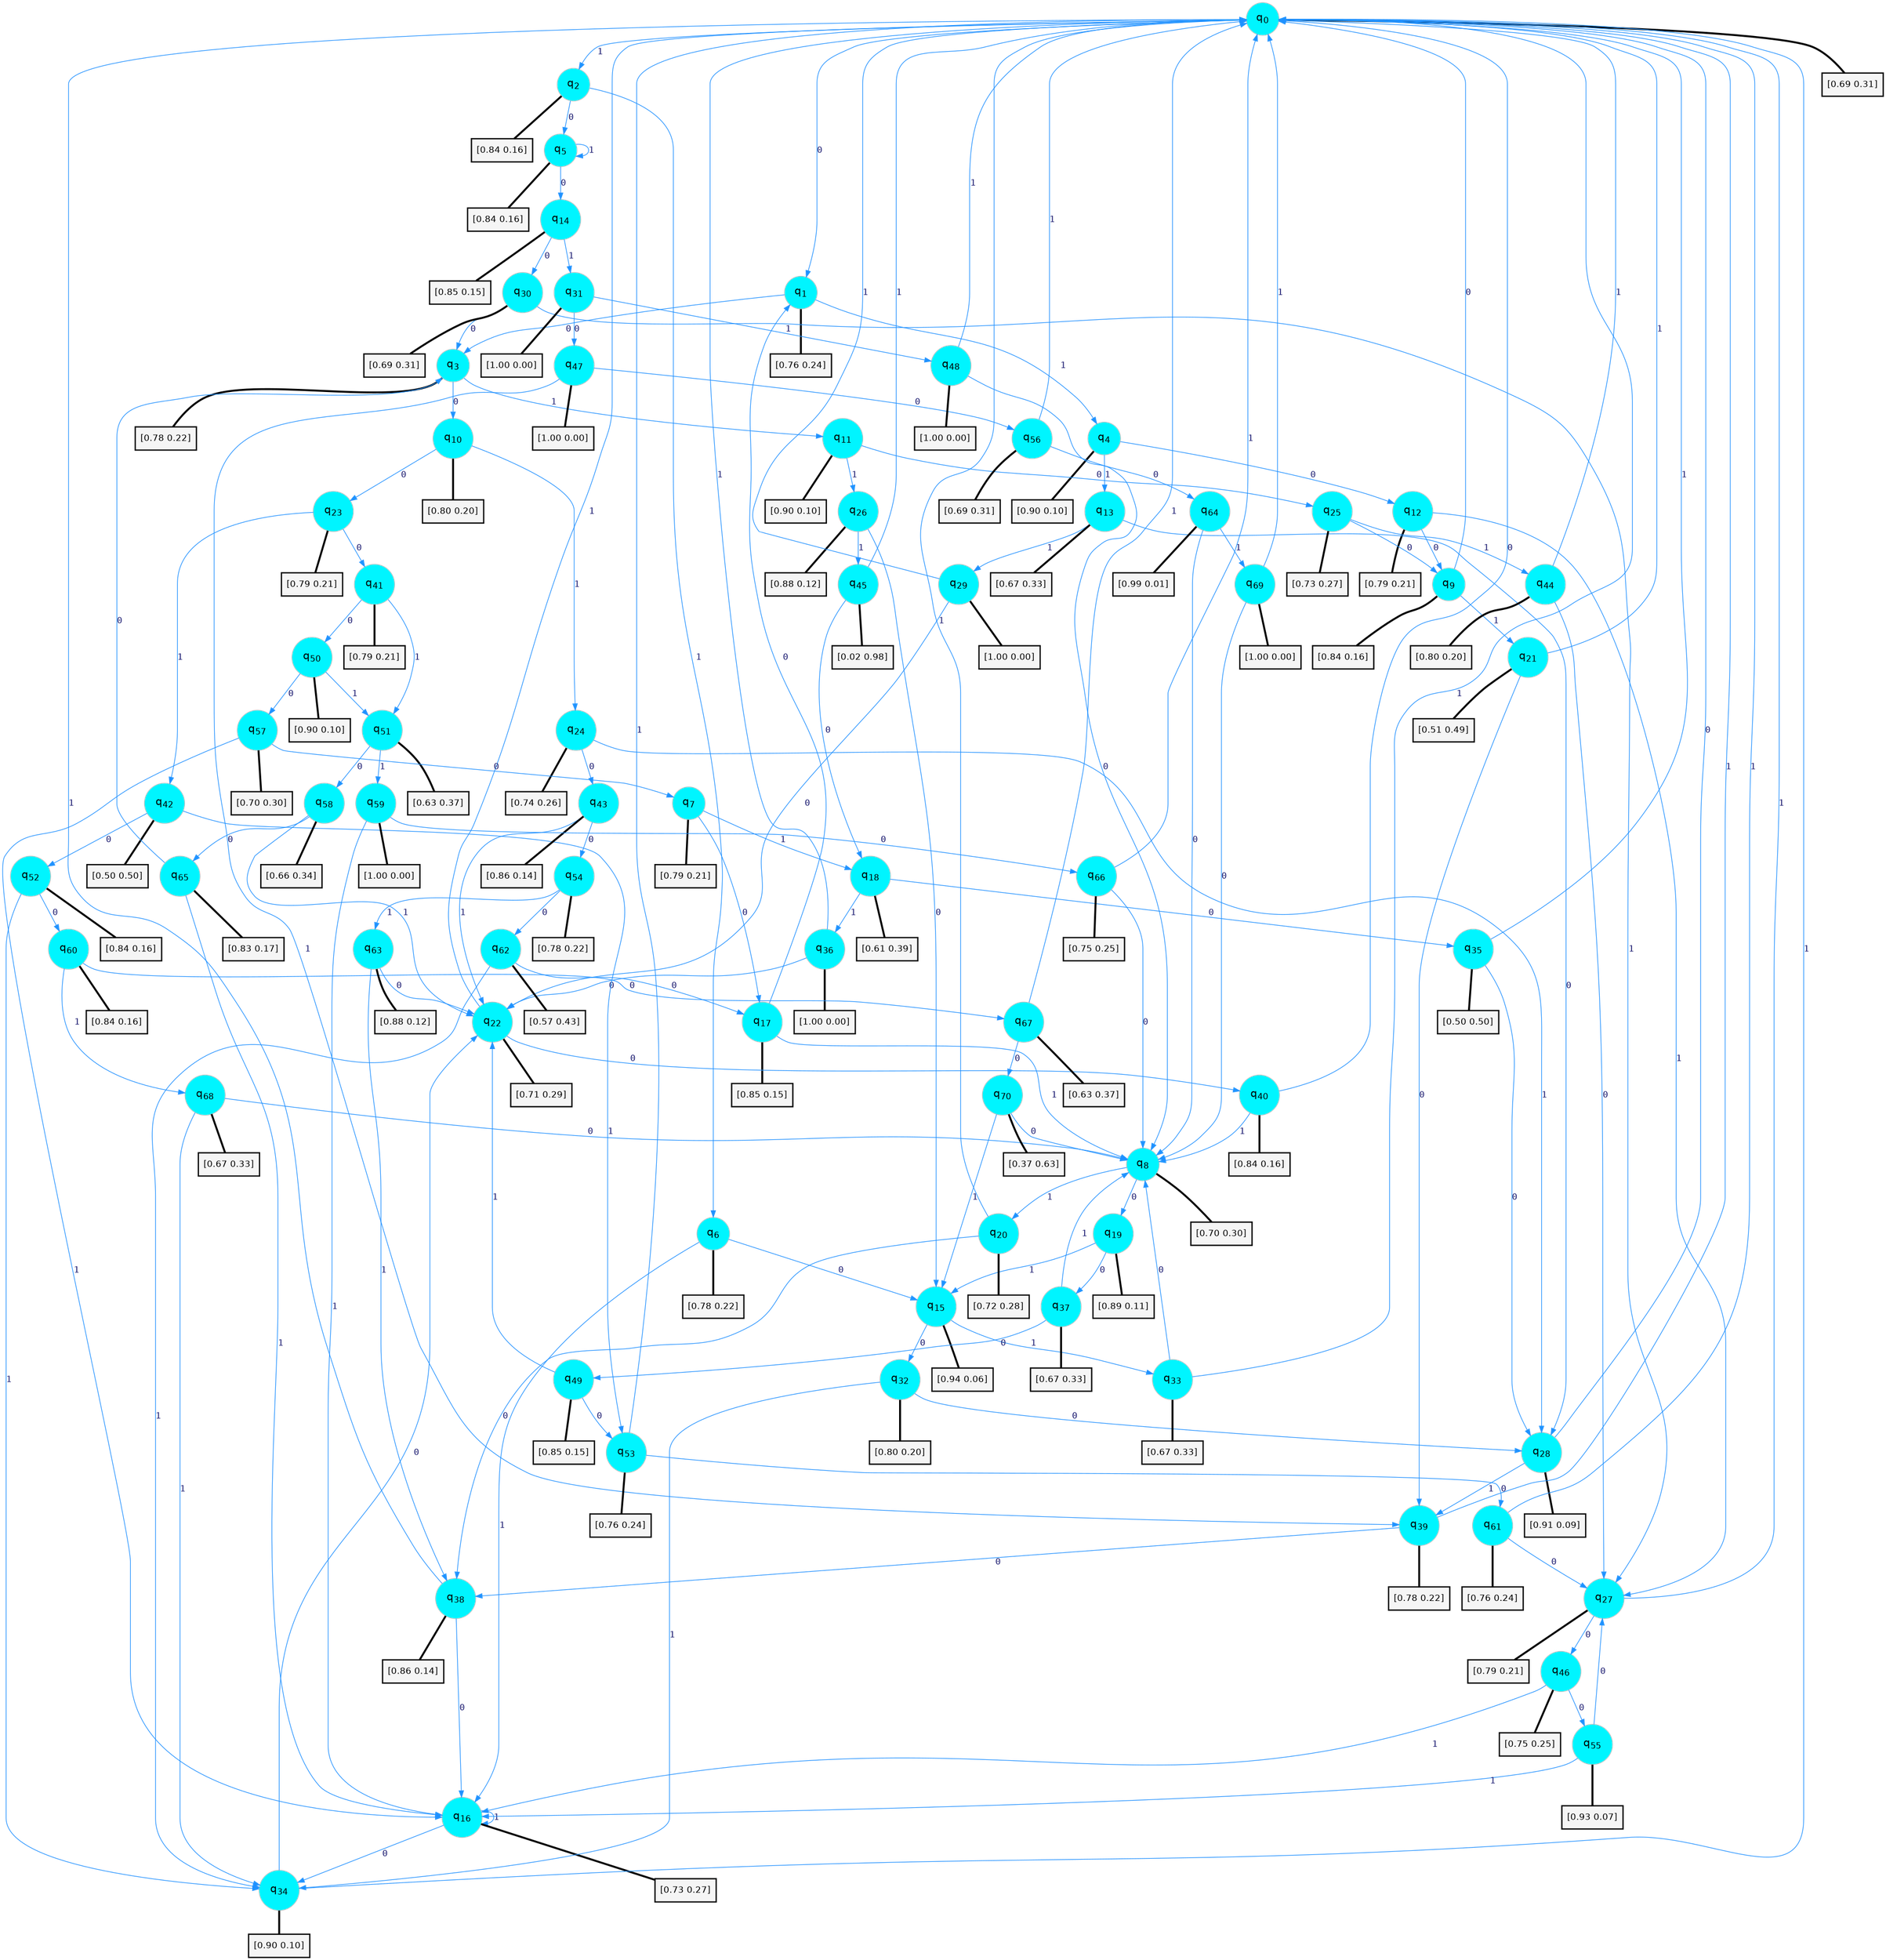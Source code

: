 digraph G {
graph [
bgcolor=transparent, dpi=300, rankdir=TD, size="40,25"];
node [
color=gray, fillcolor=turquoise1, fontcolor=black, fontname=Helvetica, fontsize=16, fontweight=bold, shape=circle, style=filled];
edge [
arrowsize=1, color=dodgerblue1, fontcolor=midnightblue, fontname=courier, fontweight=bold, penwidth=1, style=solid, weight=20];
0[label=<q<SUB>0</SUB>>];
1[label=<q<SUB>1</SUB>>];
2[label=<q<SUB>2</SUB>>];
3[label=<q<SUB>3</SUB>>];
4[label=<q<SUB>4</SUB>>];
5[label=<q<SUB>5</SUB>>];
6[label=<q<SUB>6</SUB>>];
7[label=<q<SUB>7</SUB>>];
8[label=<q<SUB>8</SUB>>];
9[label=<q<SUB>9</SUB>>];
10[label=<q<SUB>10</SUB>>];
11[label=<q<SUB>11</SUB>>];
12[label=<q<SUB>12</SUB>>];
13[label=<q<SUB>13</SUB>>];
14[label=<q<SUB>14</SUB>>];
15[label=<q<SUB>15</SUB>>];
16[label=<q<SUB>16</SUB>>];
17[label=<q<SUB>17</SUB>>];
18[label=<q<SUB>18</SUB>>];
19[label=<q<SUB>19</SUB>>];
20[label=<q<SUB>20</SUB>>];
21[label=<q<SUB>21</SUB>>];
22[label=<q<SUB>22</SUB>>];
23[label=<q<SUB>23</SUB>>];
24[label=<q<SUB>24</SUB>>];
25[label=<q<SUB>25</SUB>>];
26[label=<q<SUB>26</SUB>>];
27[label=<q<SUB>27</SUB>>];
28[label=<q<SUB>28</SUB>>];
29[label=<q<SUB>29</SUB>>];
30[label=<q<SUB>30</SUB>>];
31[label=<q<SUB>31</SUB>>];
32[label=<q<SUB>32</SUB>>];
33[label=<q<SUB>33</SUB>>];
34[label=<q<SUB>34</SUB>>];
35[label=<q<SUB>35</SUB>>];
36[label=<q<SUB>36</SUB>>];
37[label=<q<SUB>37</SUB>>];
38[label=<q<SUB>38</SUB>>];
39[label=<q<SUB>39</SUB>>];
40[label=<q<SUB>40</SUB>>];
41[label=<q<SUB>41</SUB>>];
42[label=<q<SUB>42</SUB>>];
43[label=<q<SUB>43</SUB>>];
44[label=<q<SUB>44</SUB>>];
45[label=<q<SUB>45</SUB>>];
46[label=<q<SUB>46</SUB>>];
47[label=<q<SUB>47</SUB>>];
48[label=<q<SUB>48</SUB>>];
49[label=<q<SUB>49</SUB>>];
50[label=<q<SUB>50</SUB>>];
51[label=<q<SUB>51</SUB>>];
52[label=<q<SUB>52</SUB>>];
53[label=<q<SUB>53</SUB>>];
54[label=<q<SUB>54</SUB>>];
55[label=<q<SUB>55</SUB>>];
56[label=<q<SUB>56</SUB>>];
57[label=<q<SUB>57</SUB>>];
58[label=<q<SUB>58</SUB>>];
59[label=<q<SUB>59</SUB>>];
60[label=<q<SUB>60</SUB>>];
61[label=<q<SUB>61</SUB>>];
62[label=<q<SUB>62</SUB>>];
63[label=<q<SUB>63</SUB>>];
64[label=<q<SUB>64</SUB>>];
65[label=<q<SUB>65</SUB>>];
66[label=<q<SUB>66</SUB>>];
67[label=<q<SUB>67</SUB>>];
68[label=<q<SUB>68</SUB>>];
69[label=<q<SUB>69</SUB>>];
70[label=<q<SUB>70</SUB>>];
71[label="[0.69 0.31]", shape=box,fontcolor=black, fontname=Helvetica, fontsize=14, penwidth=2, fillcolor=whitesmoke,color=black];
72[label="[0.76 0.24]", shape=box,fontcolor=black, fontname=Helvetica, fontsize=14, penwidth=2, fillcolor=whitesmoke,color=black];
73[label="[0.84 0.16]", shape=box,fontcolor=black, fontname=Helvetica, fontsize=14, penwidth=2, fillcolor=whitesmoke,color=black];
74[label="[0.78 0.22]", shape=box,fontcolor=black, fontname=Helvetica, fontsize=14, penwidth=2, fillcolor=whitesmoke,color=black];
75[label="[0.90 0.10]", shape=box,fontcolor=black, fontname=Helvetica, fontsize=14, penwidth=2, fillcolor=whitesmoke,color=black];
76[label="[0.84 0.16]", shape=box,fontcolor=black, fontname=Helvetica, fontsize=14, penwidth=2, fillcolor=whitesmoke,color=black];
77[label="[0.78 0.22]", shape=box,fontcolor=black, fontname=Helvetica, fontsize=14, penwidth=2, fillcolor=whitesmoke,color=black];
78[label="[0.79 0.21]", shape=box,fontcolor=black, fontname=Helvetica, fontsize=14, penwidth=2, fillcolor=whitesmoke,color=black];
79[label="[0.70 0.30]", shape=box,fontcolor=black, fontname=Helvetica, fontsize=14, penwidth=2, fillcolor=whitesmoke,color=black];
80[label="[0.84 0.16]", shape=box,fontcolor=black, fontname=Helvetica, fontsize=14, penwidth=2, fillcolor=whitesmoke,color=black];
81[label="[0.80 0.20]", shape=box,fontcolor=black, fontname=Helvetica, fontsize=14, penwidth=2, fillcolor=whitesmoke,color=black];
82[label="[0.90 0.10]", shape=box,fontcolor=black, fontname=Helvetica, fontsize=14, penwidth=2, fillcolor=whitesmoke,color=black];
83[label="[0.79 0.21]", shape=box,fontcolor=black, fontname=Helvetica, fontsize=14, penwidth=2, fillcolor=whitesmoke,color=black];
84[label="[0.67 0.33]", shape=box,fontcolor=black, fontname=Helvetica, fontsize=14, penwidth=2, fillcolor=whitesmoke,color=black];
85[label="[0.85 0.15]", shape=box,fontcolor=black, fontname=Helvetica, fontsize=14, penwidth=2, fillcolor=whitesmoke,color=black];
86[label="[0.94 0.06]", shape=box,fontcolor=black, fontname=Helvetica, fontsize=14, penwidth=2, fillcolor=whitesmoke,color=black];
87[label="[0.73 0.27]", shape=box,fontcolor=black, fontname=Helvetica, fontsize=14, penwidth=2, fillcolor=whitesmoke,color=black];
88[label="[0.85 0.15]", shape=box,fontcolor=black, fontname=Helvetica, fontsize=14, penwidth=2, fillcolor=whitesmoke,color=black];
89[label="[0.61 0.39]", shape=box,fontcolor=black, fontname=Helvetica, fontsize=14, penwidth=2, fillcolor=whitesmoke,color=black];
90[label="[0.89 0.11]", shape=box,fontcolor=black, fontname=Helvetica, fontsize=14, penwidth=2, fillcolor=whitesmoke,color=black];
91[label="[0.72 0.28]", shape=box,fontcolor=black, fontname=Helvetica, fontsize=14, penwidth=2, fillcolor=whitesmoke,color=black];
92[label="[0.51 0.49]", shape=box,fontcolor=black, fontname=Helvetica, fontsize=14, penwidth=2, fillcolor=whitesmoke,color=black];
93[label="[0.71 0.29]", shape=box,fontcolor=black, fontname=Helvetica, fontsize=14, penwidth=2, fillcolor=whitesmoke,color=black];
94[label="[0.79 0.21]", shape=box,fontcolor=black, fontname=Helvetica, fontsize=14, penwidth=2, fillcolor=whitesmoke,color=black];
95[label="[0.74 0.26]", shape=box,fontcolor=black, fontname=Helvetica, fontsize=14, penwidth=2, fillcolor=whitesmoke,color=black];
96[label="[0.73 0.27]", shape=box,fontcolor=black, fontname=Helvetica, fontsize=14, penwidth=2, fillcolor=whitesmoke,color=black];
97[label="[0.88 0.12]", shape=box,fontcolor=black, fontname=Helvetica, fontsize=14, penwidth=2, fillcolor=whitesmoke,color=black];
98[label="[0.79 0.21]", shape=box,fontcolor=black, fontname=Helvetica, fontsize=14, penwidth=2, fillcolor=whitesmoke,color=black];
99[label="[0.91 0.09]", shape=box,fontcolor=black, fontname=Helvetica, fontsize=14, penwidth=2, fillcolor=whitesmoke,color=black];
100[label="[1.00 0.00]", shape=box,fontcolor=black, fontname=Helvetica, fontsize=14, penwidth=2, fillcolor=whitesmoke,color=black];
101[label="[0.69 0.31]", shape=box,fontcolor=black, fontname=Helvetica, fontsize=14, penwidth=2, fillcolor=whitesmoke,color=black];
102[label="[1.00 0.00]", shape=box,fontcolor=black, fontname=Helvetica, fontsize=14, penwidth=2, fillcolor=whitesmoke,color=black];
103[label="[0.80 0.20]", shape=box,fontcolor=black, fontname=Helvetica, fontsize=14, penwidth=2, fillcolor=whitesmoke,color=black];
104[label="[0.67 0.33]", shape=box,fontcolor=black, fontname=Helvetica, fontsize=14, penwidth=2, fillcolor=whitesmoke,color=black];
105[label="[0.90 0.10]", shape=box,fontcolor=black, fontname=Helvetica, fontsize=14, penwidth=2, fillcolor=whitesmoke,color=black];
106[label="[0.50 0.50]", shape=box,fontcolor=black, fontname=Helvetica, fontsize=14, penwidth=2, fillcolor=whitesmoke,color=black];
107[label="[1.00 0.00]", shape=box,fontcolor=black, fontname=Helvetica, fontsize=14, penwidth=2, fillcolor=whitesmoke,color=black];
108[label="[0.67 0.33]", shape=box,fontcolor=black, fontname=Helvetica, fontsize=14, penwidth=2, fillcolor=whitesmoke,color=black];
109[label="[0.86 0.14]", shape=box,fontcolor=black, fontname=Helvetica, fontsize=14, penwidth=2, fillcolor=whitesmoke,color=black];
110[label="[0.78 0.22]", shape=box,fontcolor=black, fontname=Helvetica, fontsize=14, penwidth=2, fillcolor=whitesmoke,color=black];
111[label="[0.84 0.16]", shape=box,fontcolor=black, fontname=Helvetica, fontsize=14, penwidth=2, fillcolor=whitesmoke,color=black];
112[label="[0.79 0.21]", shape=box,fontcolor=black, fontname=Helvetica, fontsize=14, penwidth=2, fillcolor=whitesmoke,color=black];
113[label="[0.50 0.50]", shape=box,fontcolor=black, fontname=Helvetica, fontsize=14, penwidth=2, fillcolor=whitesmoke,color=black];
114[label="[0.86 0.14]", shape=box,fontcolor=black, fontname=Helvetica, fontsize=14, penwidth=2, fillcolor=whitesmoke,color=black];
115[label="[0.80 0.20]", shape=box,fontcolor=black, fontname=Helvetica, fontsize=14, penwidth=2, fillcolor=whitesmoke,color=black];
116[label="[0.02 0.98]", shape=box,fontcolor=black, fontname=Helvetica, fontsize=14, penwidth=2, fillcolor=whitesmoke,color=black];
117[label="[0.75 0.25]", shape=box,fontcolor=black, fontname=Helvetica, fontsize=14, penwidth=2, fillcolor=whitesmoke,color=black];
118[label="[1.00 0.00]", shape=box,fontcolor=black, fontname=Helvetica, fontsize=14, penwidth=2, fillcolor=whitesmoke,color=black];
119[label="[1.00 0.00]", shape=box,fontcolor=black, fontname=Helvetica, fontsize=14, penwidth=2, fillcolor=whitesmoke,color=black];
120[label="[0.85 0.15]", shape=box,fontcolor=black, fontname=Helvetica, fontsize=14, penwidth=2, fillcolor=whitesmoke,color=black];
121[label="[0.90 0.10]", shape=box,fontcolor=black, fontname=Helvetica, fontsize=14, penwidth=2, fillcolor=whitesmoke,color=black];
122[label="[0.63 0.37]", shape=box,fontcolor=black, fontname=Helvetica, fontsize=14, penwidth=2, fillcolor=whitesmoke,color=black];
123[label="[0.84 0.16]", shape=box,fontcolor=black, fontname=Helvetica, fontsize=14, penwidth=2, fillcolor=whitesmoke,color=black];
124[label="[0.76 0.24]", shape=box,fontcolor=black, fontname=Helvetica, fontsize=14, penwidth=2, fillcolor=whitesmoke,color=black];
125[label="[0.78 0.22]", shape=box,fontcolor=black, fontname=Helvetica, fontsize=14, penwidth=2, fillcolor=whitesmoke,color=black];
126[label="[0.93 0.07]", shape=box,fontcolor=black, fontname=Helvetica, fontsize=14, penwidth=2, fillcolor=whitesmoke,color=black];
127[label="[0.69 0.31]", shape=box,fontcolor=black, fontname=Helvetica, fontsize=14, penwidth=2, fillcolor=whitesmoke,color=black];
128[label="[0.70 0.30]", shape=box,fontcolor=black, fontname=Helvetica, fontsize=14, penwidth=2, fillcolor=whitesmoke,color=black];
129[label="[0.66 0.34]", shape=box,fontcolor=black, fontname=Helvetica, fontsize=14, penwidth=2, fillcolor=whitesmoke,color=black];
130[label="[1.00 0.00]", shape=box,fontcolor=black, fontname=Helvetica, fontsize=14, penwidth=2, fillcolor=whitesmoke,color=black];
131[label="[0.84 0.16]", shape=box,fontcolor=black, fontname=Helvetica, fontsize=14, penwidth=2, fillcolor=whitesmoke,color=black];
132[label="[0.76 0.24]", shape=box,fontcolor=black, fontname=Helvetica, fontsize=14, penwidth=2, fillcolor=whitesmoke,color=black];
133[label="[0.57 0.43]", shape=box,fontcolor=black, fontname=Helvetica, fontsize=14, penwidth=2, fillcolor=whitesmoke,color=black];
134[label="[0.88 0.12]", shape=box,fontcolor=black, fontname=Helvetica, fontsize=14, penwidth=2, fillcolor=whitesmoke,color=black];
135[label="[0.99 0.01]", shape=box,fontcolor=black, fontname=Helvetica, fontsize=14, penwidth=2, fillcolor=whitesmoke,color=black];
136[label="[0.83 0.17]", shape=box,fontcolor=black, fontname=Helvetica, fontsize=14, penwidth=2, fillcolor=whitesmoke,color=black];
137[label="[0.75 0.25]", shape=box,fontcolor=black, fontname=Helvetica, fontsize=14, penwidth=2, fillcolor=whitesmoke,color=black];
138[label="[0.63 0.37]", shape=box,fontcolor=black, fontname=Helvetica, fontsize=14, penwidth=2, fillcolor=whitesmoke,color=black];
139[label="[0.67 0.33]", shape=box,fontcolor=black, fontname=Helvetica, fontsize=14, penwidth=2, fillcolor=whitesmoke,color=black];
140[label="[1.00 0.00]", shape=box,fontcolor=black, fontname=Helvetica, fontsize=14, penwidth=2, fillcolor=whitesmoke,color=black];
141[label="[0.37 0.63]", shape=box,fontcolor=black, fontname=Helvetica, fontsize=14, penwidth=2, fillcolor=whitesmoke,color=black];
0->1 [label=0];
0->2 [label=1];
0->71 [arrowhead=none, penwidth=3,color=black];
1->3 [label=0];
1->4 [label=1];
1->72 [arrowhead=none, penwidth=3,color=black];
2->5 [label=0];
2->6 [label=1];
2->73 [arrowhead=none, penwidth=3,color=black];
3->10 [label=0];
3->11 [label=1];
3->74 [arrowhead=none, penwidth=3,color=black];
4->12 [label=0];
4->13 [label=1];
4->75 [arrowhead=none, penwidth=3,color=black];
5->14 [label=0];
5->5 [label=1];
5->76 [arrowhead=none, penwidth=3,color=black];
6->15 [label=0];
6->16 [label=1];
6->77 [arrowhead=none, penwidth=3,color=black];
7->17 [label=0];
7->18 [label=1];
7->78 [arrowhead=none, penwidth=3,color=black];
8->19 [label=0];
8->20 [label=1];
8->79 [arrowhead=none, penwidth=3,color=black];
9->0 [label=0];
9->21 [label=1];
9->80 [arrowhead=none, penwidth=3,color=black];
10->23 [label=0];
10->24 [label=1];
10->81 [arrowhead=none, penwidth=3,color=black];
11->25 [label=0];
11->26 [label=1];
11->82 [arrowhead=none, penwidth=3,color=black];
12->9 [label=0];
12->27 [label=1];
12->83 [arrowhead=none, penwidth=3,color=black];
13->28 [label=0];
13->29 [label=1];
13->84 [arrowhead=none, penwidth=3,color=black];
14->30 [label=0];
14->31 [label=1];
14->85 [arrowhead=none, penwidth=3,color=black];
15->32 [label=0];
15->33 [label=1];
15->86 [arrowhead=none, penwidth=3,color=black];
16->34 [label=0];
16->16 [label=1];
16->87 [arrowhead=none, penwidth=3,color=black];
17->1 [label=0];
17->8 [label=1];
17->88 [arrowhead=none, penwidth=3,color=black];
18->35 [label=0];
18->36 [label=1];
18->89 [arrowhead=none, penwidth=3,color=black];
19->37 [label=0];
19->15 [label=1];
19->90 [arrowhead=none, penwidth=3,color=black];
20->38 [label=0];
20->0 [label=1];
20->91 [arrowhead=none, penwidth=3,color=black];
21->39 [label=0];
21->0 [label=1];
21->92 [arrowhead=none, penwidth=3,color=black];
22->40 [label=0];
22->0 [label=1];
22->93 [arrowhead=none, penwidth=3,color=black];
23->41 [label=0];
23->42 [label=1];
23->94 [arrowhead=none, penwidth=3,color=black];
24->43 [label=0];
24->28 [label=1];
24->95 [arrowhead=none, penwidth=3,color=black];
25->9 [label=0];
25->44 [label=1];
25->96 [arrowhead=none, penwidth=3,color=black];
26->15 [label=0];
26->45 [label=1];
26->97 [arrowhead=none, penwidth=3,color=black];
27->46 [label=0];
27->0 [label=1];
27->98 [arrowhead=none, penwidth=3,color=black];
28->0 [label=0];
28->39 [label=1];
28->99 [arrowhead=none, penwidth=3,color=black];
29->22 [label=0];
29->0 [label=1];
29->100 [arrowhead=none, penwidth=3,color=black];
30->3 [label=0];
30->27 [label=1];
30->101 [arrowhead=none, penwidth=3,color=black];
31->47 [label=0];
31->48 [label=1];
31->102 [arrowhead=none, penwidth=3,color=black];
32->28 [label=0];
32->34 [label=1];
32->103 [arrowhead=none, penwidth=3,color=black];
33->8 [label=0];
33->0 [label=1];
33->104 [arrowhead=none, penwidth=3,color=black];
34->22 [label=0];
34->0 [label=1];
34->105 [arrowhead=none, penwidth=3,color=black];
35->28 [label=0];
35->0 [label=1];
35->106 [arrowhead=none, penwidth=3,color=black];
36->22 [label=0];
36->0 [label=1];
36->107 [arrowhead=none, penwidth=3,color=black];
37->49 [label=0];
37->8 [label=1];
37->108 [arrowhead=none, penwidth=3,color=black];
38->16 [label=0];
38->0 [label=1];
38->109 [arrowhead=none, penwidth=3,color=black];
39->38 [label=0];
39->0 [label=1];
39->110 [arrowhead=none, penwidth=3,color=black];
40->0 [label=0];
40->8 [label=1];
40->111 [arrowhead=none, penwidth=3,color=black];
41->50 [label=0];
41->51 [label=1];
41->112 [arrowhead=none, penwidth=3,color=black];
42->52 [label=0];
42->53 [label=1];
42->113 [arrowhead=none, penwidth=3,color=black];
43->54 [label=0];
43->22 [label=1];
43->114 [arrowhead=none, penwidth=3,color=black];
44->27 [label=0];
44->0 [label=1];
44->115 [arrowhead=none, penwidth=3,color=black];
45->18 [label=0];
45->0 [label=1];
45->116 [arrowhead=none, penwidth=3,color=black];
46->55 [label=0];
46->16 [label=1];
46->117 [arrowhead=none, penwidth=3,color=black];
47->56 [label=0];
47->39 [label=1];
47->118 [arrowhead=none, penwidth=3,color=black];
48->8 [label=0];
48->0 [label=1];
48->119 [arrowhead=none, penwidth=3,color=black];
49->53 [label=0];
49->22 [label=1];
49->120 [arrowhead=none, penwidth=3,color=black];
50->57 [label=0];
50->51 [label=1];
50->121 [arrowhead=none, penwidth=3,color=black];
51->58 [label=0];
51->59 [label=1];
51->122 [arrowhead=none, penwidth=3,color=black];
52->60 [label=0];
52->34 [label=1];
52->123 [arrowhead=none, penwidth=3,color=black];
53->61 [label=0];
53->0 [label=1];
53->124 [arrowhead=none, penwidth=3,color=black];
54->62 [label=0];
54->63 [label=1];
54->125 [arrowhead=none, penwidth=3,color=black];
55->27 [label=0];
55->16 [label=1];
55->126 [arrowhead=none, penwidth=3,color=black];
56->64 [label=0];
56->0 [label=1];
56->127 [arrowhead=none, penwidth=3,color=black];
57->7 [label=0];
57->16 [label=1];
57->128 [arrowhead=none, penwidth=3,color=black];
58->65 [label=0];
58->22 [label=1];
58->129 [arrowhead=none, penwidth=3,color=black];
59->66 [label=0];
59->16 [label=1];
59->130 [arrowhead=none, penwidth=3,color=black];
60->67 [label=0];
60->68 [label=1];
60->131 [arrowhead=none, penwidth=3,color=black];
61->27 [label=0];
61->0 [label=1];
61->132 [arrowhead=none, penwidth=3,color=black];
62->17 [label=0];
62->34 [label=1];
62->133 [arrowhead=none, penwidth=3,color=black];
63->22 [label=0];
63->38 [label=1];
63->134 [arrowhead=none, penwidth=3,color=black];
64->8 [label=0];
64->69 [label=1];
64->135 [arrowhead=none, penwidth=3,color=black];
65->3 [label=0];
65->16 [label=1];
65->136 [arrowhead=none, penwidth=3,color=black];
66->8 [label=0];
66->0 [label=1];
66->137 [arrowhead=none, penwidth=3,color=black];
67->70 [label=0];
67->0 [label=1];
67->138 [arrowhead=none, penwidth=3,color=black];
68->8 [label=0];
68->34 [label=1];
68->139 [arrowhead=none, penwidth=3,color=black];
69->8 [label=0];
69->0 [label=1];
69->140 [arrowhead=none, penwidth=3,color=black];
70->8 [label=0];
70->15 [label=1];
70->141 [arrowhead=none, penwidth=3,color=black];
}
